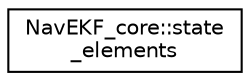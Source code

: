 digraph "Graphical Class Hierarchy"
{
 // INTERACTIVE_SVG=YES
  edge [fontname="Helvetica",fontsize="10",labelfontname="Helvetica",labelfontsize="10"];
  node [fontname="Helvetica",fontsize="10",shape=record];
  rankdir="LR";
  Node1 [label="NavEKF_core::state\l_elements",height=0.2,width=0.4,color="black", fillcolor="white", style="filled",URL="$structNavEKF__core_1_1state__elements.html"];
}
